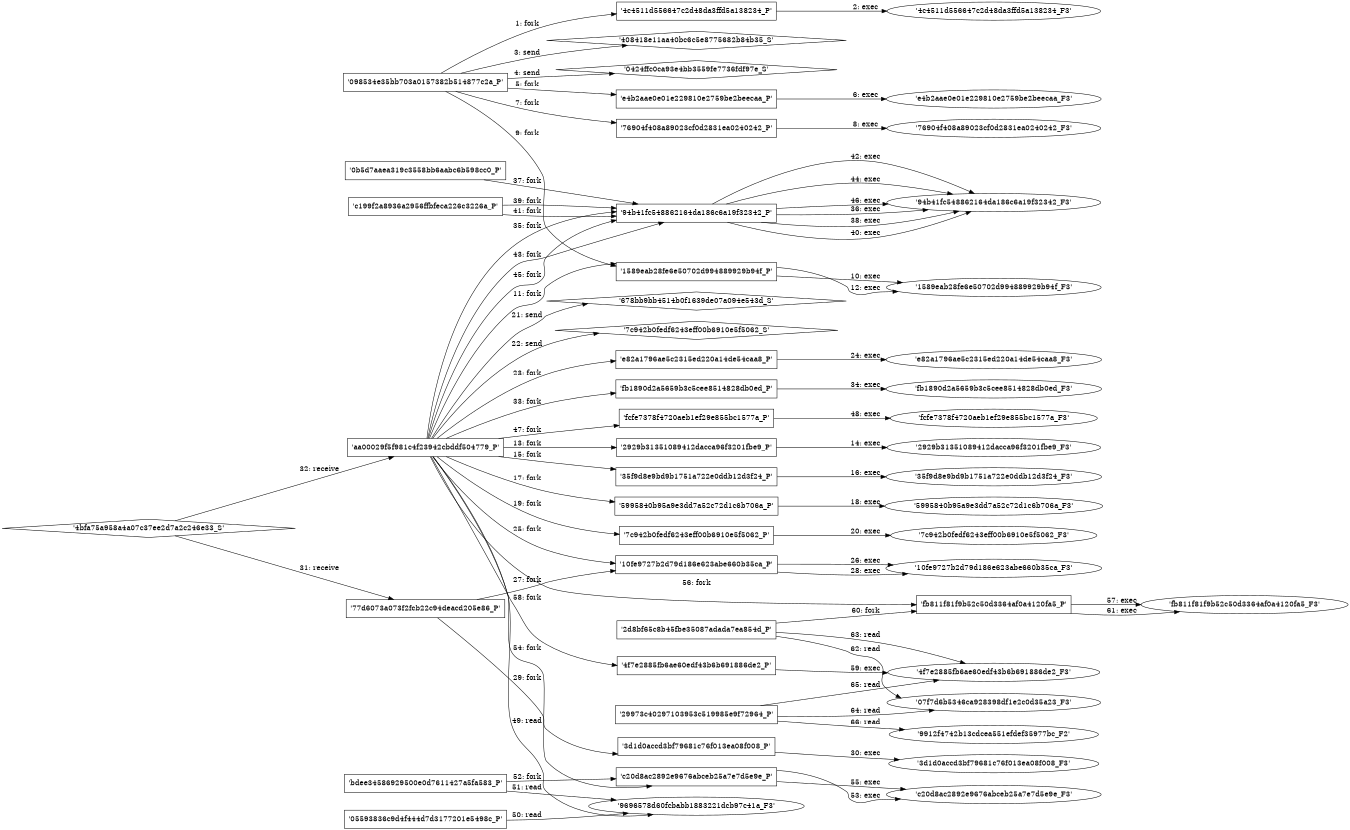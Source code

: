 digraph "D:\Learning\Paper\apt\基于CTI的攻击预警\Dataset\攻击图\ASGfromALLCTI\Attackers use Morse code, other encryption methods in evasive phishing campaign.dot" {
rankdir="LR"
size="9"
fixedsize="false"
splines="true"
nodesep=0.3
ranksep=0
fontsize=10
overlap="scalexy"
engine= "neato"
	"'098534e35bb703a0157382b514877c2a_P'" [node_type=Process shape=box]
	"'4c4511d556647c2d48da3ffd5a138234_P'" [node_type=Process shape=box]
	"'098534e35bb703a0157382b514877c2a_P'" -> "'4c4511d556647c2d48da3ffd5a138234_P'" [label="1: fork"]
	"'4c4511d556647c2d48da3ffd5a138234_P'" [node_type=Process shape=box]
	"'4c4511d556647c2d48da3ffd5a138234_F3'" [node_type=File shape=ellipse]
	"'4c4511d556647c2d48da3ffd5a138234_P'" -> "'4c4511d556647c2d48da3ffd5a138234_F3'" [label="2: exec"]
	"'408418e11aa40bc6c5e8775682b84b35_S'" [node_type=Socket shape=diamond]
	"'098534e35bb703a0157382b514877c2a_P'" [node_type=Process shape=box]
	"'098534e35bb703a0157382b514877c2a_P'" -> "'408418e11aa40bc6c5e8775682b84b35_S'" [label="3: send"]
	"'0424ffc0ca93e4bb3559fe7736fdf97e_S'" [node_type=Socket shape=diamond]
	"'098534e35bb703a0157382b514877c2a_P'" [node_type=Process shape=box]
	"'098534e35bb703a0157382b514877c2a_P'" -> "'0424ffc0ca93e4bb3559fe7736fdf97e_S'" [label="4: send"]
	"'098534e35bb703a0157382b514877c2a_P'" [node_type=Process shape=box]
	"'e4b2aae0e01e229810e2759be2beecaa_P'" [node_type=Process shape=box]
	"'098534e35bb703a0157382b514877c2a_P'" -> "'e4b2aae0e01e229810e2759be2beecaa_P'" [label="5: fork"]
	"'e4b2aae0e01e229810e2759be2beecaa_P'" [node_type=Process shape=box]
	"'e4b2aae0e01e229810e2759be2beecaa_F3'" [node_type=File shape=ellipse]
	"'e4b2aae0e01e229810e2759be2beecaa_P'" -> "'e4b2aae0e01e229810e2759be2beecaa_F3'" [label="6: exec"]
	"'098534e35bb703a0157382b514877c2a_P'" [node_type=Process shape=box]
	"'76904f408a89023cf0d2831ea0240242_P'" [node_type=Process shape=box]
	"'098534e35bb703a0157382b514877c2a_P'" -> "'76904f408a89023cf0d2831ea0240242_P'" [label="7: fork"]
	"'76904f408a89023cf0d2831ea0240242_P'" [node_type=Process shape=box]
	"'76904f408a89023cf0d2831ea0240242_F3'" [node_type=File shape=ellipse]
	"'76904f408a89023cf0d2831ea0240242_P'" -> "'76904f408a89023cf0d2831ea0240242_F3'" [label="8: exec"]
	"'098534e35bb703a0157382b514877c2a_P'" [node_type=Process shape=box]
	"'1589eab28fe6e50702d994889929b94f_P'" [node_type=Process shape=box]
	"'098534e35bb703a0157382b514877c2a_P'" -> "'1589eab28fe6e50702d994889929b94f_P'" [label="9: fork"]
	"'1589eab28fe6e50702d994889929b94f_P'" [node_type=Process shape=box]
	"'1589eab28fe6e50702d994889929b94f_F3'" [node_type=File shape=ellipse]
	"'1589eab28fe6e50702d994889929b94f_P'" -> "'1589eab28fe6e50702d994889929b94f_F3'" [label="10: exec"]
	"'aa00029f5f981c4f23942cbddf504779_P'" [node_type=Process shape=box]
	"'1589eab28fe6e50702d994889929b94f_P'" [node_type=Process shape=box]
	"'aa00029f5f981c4f23942cbddf504779_P'" -> "'1589eab28fe6e50702d994889929b94f_P'" [label="11: fork"]
	"'1589eab28fe6e50702d994889929b94f_P'" [node_type=Process shape=box]
	"'1589eab28fe6e50702d994889929b94f_F3'" [node_type=File shape=ellipse]
	"'1589eab28fe6e50702d994889929b94f_P'" -> "'1589eab28fe6e50702d994889929b94f_F3'" [label="12: exec"]
	"'aa00029f5f981c4f23942cbddf504779_P'" [node_type=Process shape=box]
	"'2929b31351089412dacca96f3201fbe9_P'" [node_type=Process shape=box]
	"'aa00029f5f981c4f23942cbddf504779_P'" -> "'2929b31351089412dacca96f3201fbe9_P'" [label="13: fork"]
	"'2929b31351089412dacca96f3201fbe9_P'" [node_type=Process shape=box]
	"'2929b31351089412dacca96f3201fbe9_F3'" [node_type=File shape=ellipse]
	"'2929b31351089412dacca96f3201fbe9_P'" -> "'2929b31351089412dacca96f3201fbe9_F3'" [label="14: exec"]
	"'aa00029f5f981c4f23942cbddf504779_P'" [node_type=Process shape=box]
	"'35f9d8e9bd9b1751a722e0ddb12d3f24_P'" [node_type=Process shape=box]
	"'aa00029f5f981c4f23942cbddf504779_P'" -> "'35f9d8e9bd9b1751a722e0ddb12d3f24_P'" [label="15: fork"]
	"'35f9d8e9bd9b1751a722e0ddb12d3f24_P'" [node_type=Process shape=box]
	"'35f9d8e9bd9b1751a722e0ddb12d3f24_F3'" [node_type=File shape=ellipse]
	"'35f9d8e9bd9b1751a722e0ddb12d3f24_P'" -> "'35f9d8e9bd9b1751a722e0ddb12d3f24_F3'" [label="16: exec"]
	"'aa00029f5f981c4f23942cbddf504779_P'" [node_type=Process shape=box]
	"'5995840b95a9e3dd7a52c72d1c6b706a_P'" [node_type=Process shape=box]
	"'aa00029f5f981c4f23942cbddf504779_P'" -> "'5995840b95a9e3dd7a52c72d1c6b706a_P'" [label="17: fork"]
	"'5995840b95a9e3dd7a52c72d1c6b706a_P'" [node_type=Process shape=box]
	"'5995840b95a9e3dd7a52c72d1c6b706a_F3'" [node_type=File shape=ellipse]
	"'5995840b95a9e3dd7a52c72d1c6b706a_P'" -> "'5995840b95a9e3dd7a52c72d1c6b706a_F3'" [label="18: exec"]
	"'aa00029f5f981c4f23942cbddf504779_P'" [node_type=Process shape=box]
	"'7c942b0fedf6243eff00b6910e5f5062_P'" [node_type=Process shape=box]
	"'aa00029f5f981c4f23942cbddf504779_P'" -> "'7c942b0fedf6243eff00b6910e5f5062_P'" [label="19: fork"]
	"'7c942b0fedf6243eff00b6910e5f5062_P'" [node_type=Process shape=box]
	"'7c942b0fedf6243eff00b6910e5f5062_F3'" [node_type=File shape=ellipse]
	"'7c942b0fedf6243eff00b6910e5f5062_P'" -> "'7c942b0fedf6243eff00b6910e5f5062_F3'" [label="20: exec"]
	"'678bb9bb4514b0f1639de07a094e543d_S'" [node_type=Socket shape=diamond]
	"'aa00029f5f981c4f23942cbddf504779_P'" [node_type=Process shape=box]
	"'aa00029f5f981c4f23942cbddf504779_P'" -> "'678bb9bb4514b0f1639de07a094e543d_S'" [label="21: send"]
	"'7c942b0fedf6243eff00b6910e5f5062_S'" [node_type=Socket shape=diamond]
	"'aa00029f5f981c4f23942cbddf504779_P'" [node_type=Process shape=box]
	"'aa00029f5f981c4f23942cbddf504779_P'" -> "'7c942b0fedf6243eff00b6910e5f5062_S'" [label="22: send"]
	"'aa00029f5f981c4f23942cbddf504779_P'" [node_type=Process shape=box]
	"'e82a1796ae5c2315ed220a14de54caa8_P'" [node_type=Process shape=box]
	"'aa00029f5f981c4f23942cbddf504779_P'" -> "'e82a1796ae5c2315ed220a14de54caa8_P'" [label="23: fork"]
	"'e82a1796ae5c2315ed220a14de54caa8_P'" [node_type=Process shape=box]
	"'e82a1796ae5c2315ed220a14de54caa8_F3'" [node_type=File shape=ellipse]
	"'e82a1796ae5c2315ed220a14de54caa8_P'" -> "'e82a1796ae5c2315ed220a14de54caa8_F3'" [label="24: exec"]
	"'aa00029f5f981c4f23942cbddf504779_P'" [node_type=Process shape=box]
	"'10fe9727b2d79d186e623abe660b35ca_P'" [node_type=Process shape=box]
	"'aa00029f5f981c4f23942cbddf504779_P'" -> "'10fe9727b2d79d186e623abe660b35ca_P'" [label="25: fork"]
	"'10fe9727b2d79d186e623abe660b35ca_P'" [node_type=Process shape=box]
	"'10fe9727b2d79d186e623abe660b35ca_F3'" [node_type=File shape=ellipse]
	"'10fe9727b2d79d186e623abe660b35ca_P'" -> "'10fe9727b2d79d186e623abe660b35ca_F3'" [label="26: exec"]
	"'77d6073a073f2fcb22c94deacd205e86_P'" [node_type=Process shape=box]
	"'10fe9727b2d79d186e623abe660b35ca_P'" [node_type=Process shape=box]
	"'77d6073a073f2fcb22c94deacd205e86_P'" -> "'10fe9727b2d79d186e623abe660b35ca_P'" [label="27: fork"]
	"'10fe9727b2d79d186e623abe660b35ca_P'" [node_type=Process shape=box]
	"'10fe9727b2d79d186e623abe660b35ca_F3'" [node_type=File shape=ellipse]
	"'10fe9727b2d79d186e623abe660b35ca_P'" -> "'10fe9727b2d79d186e623abe660b35ca_F3'" [label="28: exec"]
	"'77d6073a073f2fcb22c94deacd205e86_P'" [node_type=Process shape=box]
	"'3d1d0accd3bf79681c76f013ea08f008_P'" [node_type=Process shape=box]
	"'77d6073a073f2fcb22c94deacd205e86_P'" -> "'3d1d0accd3bf79681c76f013ea08f008_P'" [label="29: fork"]
	"'3d1d0accd3bf79681c76f013ea08f008_P'" [node_type=Process shape=box]
	"'3d1d0accd3bf79681c76f013ea08f008_F3'" [node_type=File shape=ellipse]
	"'3d1d0accd3bf79681c76f013ea08f008_P'" -> "'3d1d0accd3bf79681c76f013ea08f008_F3'" [label="30: exec"]
	"'77d6073a073f2fcb22c94deacd205e86_P'" [node_type=Process shape=box]
	"'4bfa75a958a4a07c37ee2d7a2c246e33_S'" [node_type=Socket shape=diamond]
	"'4bfa75a958a4a07c37ee2d7a2c246e33_S'" -> "'77d6073a073f2fcb22c94deacd205e86_P'" [label="31: receive"]
	"'aa00029f5f981c4f23942cbddf504779_P'" [node_type=Process shape=box]
	"'4bfa75a958a4a07c37ee2d7a2c246e33_S'" [node_type=Socket shape=diamond]
	"'4bfa75a958a4a07c37ee2d7a2c246e33_S'" -> "'aa00029f5f981c4f23942cbddf504779_P'" [label="32: receive"]
	"'aa00029f5f981c4f23942cbddf504779_P'" [node_type=Process shape=box]
	"'fb1890d2a5659b3c5cee8514828db0ed_P'" [node_type=Process shape=box]
	"'aa00029f5f981c4f23942cbddf504779_P'" -> "'fb1890d2a5659b3c5cee8514828db0ed_P'" [label="33: fork"]
	"'fb1890d2a5659b3c5cee8514828db0ed_P'" [node_type=Process shape=box]
	"'fb1890d2a5659b3c5cee8514828db0ed_F3'" [node_type=File shape=ellipse]
	"'fb1890d2a5659b3c5cee8514828db0ed_P'" -> "'fb1890d2a5659b3c5cee8514828db0ed_F3'" [label="34: exec"]
	"'aa00029f5f981c4f23942cbddf504779_P'" [node_type=Process shape=box]
	"'94b41fc548862164da186c6a19f32342_P'" [node_type=Process shape=box]
	"'aa00029f5f981c4f23942cbddf504779_P'" -> "'94b41fc548862164da186c6a19f32342_P'" [label="35: fork"]
	"'94b41fc548862164da186c6a19f32342_P'" [node_type=Process shape=box]
	"'94b41fc548862164da186c6a19f32342_F3'" [node_type=File shape=ellipse]
	"'94b41fc548862164da186c6a19f32342_P'" -> "'94b41fc548862164da186c6a19f32342_F3'" [label="36: exec"]
	"'0b5d7aaea319c3558bb6aabc6b598cc0_P'" [node_type=Process shape=box]
	"'94b41fc548862164da186c6a19f32342_P'" [node_type=Process shape=box]
	"'0b5d7aaea319c3558bb6aabc6b598cc0_P'" -> "'94b41fc548862164da186c6a19f32342_P'" [label="37: fork"]
	"'94b41fc548862164da186c6a19f32342_P'" [node_type=Process shape=box]
	"'94b41fc548862164da186c6a19f32342_F3'" [node_type=File shape=ellipse]
	"'94b41fc548862164da186c6a19f32342_P'" -> "'94b41fc548862164da186c6a19f32342_F3'" [label="38: exec"]
	"'c199f2a8936a2956ffbfeca226c3226a_P'" [node_type=Process shape=box]
	"'94b41fc548862164da186c6a19f32342_P'" [node_type=Process shape=box]
	"'c199f2a8936a2956ffbfeca226c3226a_P'" -> "'94b41fc548862164da186c6a19f32342_P'" [label="39: fork"]
	"'94b41fc548862164da186c6a19f32342_P'" [node_type=Process shape=box]
	"'94b41fc548862164da186c6a19f32342_F3'" [node_type=File shape=ellipse]
	"'94b41fc548862164da186c6a19f32342_P'" -> "'94b41fc548862164da186c6a19f32342_F3'" [label="40: exec"]
	"'c199f2a8936a2956ffbfeca226c3226a_P'" [node_type=Process shape=box]
	"'94b41fc548862164da186c6a19f32342_P'" [node_type=Process shape=box]
	"'c199f2a8936a2956ffbfeca226c3226a_P'" -> "'94b41fc548862164da186c6a19f32342_P'" [label="41: fork"]
	"'94b41fc548862164da186c6a19f32342_P'" [node_type=Process shape=box]
	"'94b41fc548862164da186c6a19f32342_F3'" [node_type=File shape=ellipse]
	"'94b41fc548862164da186c6a19f32342_P'" -> "'94b41fc548862164da186c6a19f32342_F3'" [label="42: exec"]
	"'aa00029f5f981c4f23942cbddf504779_P'" [node_type=Process shape=box]
	"'94b41fc548862164da186c6a19f32342_P'" [node_type=Process shape=box]
	"'aa00029f5f981c4f23942cbddf504779_P'" -> "'94b41fc548862164da186c6a19f32342_P'" [label="43: fork"]
	"'94b41fc548862164da186c6a19f32342_P'" [node_type=Process shape=box]
	"'94b41fc548862164da186c6a19f32342_F3'" [node_type=File shape=ellipse]
	"'94b41fc548862164da186c6a19f32342_P'" -> "'94b41fc548862164da186c6a19f32342_F3'" [label="44: exec"]
	"'aa00029f5f981c4f23942cbddf504779_P'" [node_type=Process shape=box]
	"'94b41fc548862164da186c6a19f32342_P'" [node_type=Process shape=box]
	"'aa00029f5f981c4f23942cbddf504779_P'" -> "'94b41fc548862164da186c6a19f32342_P'" [label="45: fork"]
	"'94b41fc548862164da186c6a19f32342_P'" [node_type=Process shape=box]
	"'94b41fc548862164da186c6a19f32342_F3'" [node_type=File shape=ellipse]
	"'94b41fc548862164da186c6a19f32342_P'" -> "'94b41fc548862164da186c6a19f32342_F3'" [label="46: exec"]
	"'aa00029f5f981c4f23942cbddf504779_P'" [node_type=Process shape=box]
	"'fcfe7378f4720aeb1ef29e855bc1577a_P'" [node_type=Process shape=box]
	"'aa00029f5f981c4f23942cbddf504779_P'" -> "'fcfe7378f4720aeb1ef29e855bc1577a_P'" [label="47: fork"]
	"'fcfe7378f4720aeb1ef29e855bc1577a_P'" [node_type=Process shape=box]
	"'fcfe7378f4720aeb1ef29e855bc1577a_F3'" [node_type=File shape=ellipse]
	"'fcfe7378f4720aeb1ef29e855bc1577a_P'" -> "'fcfe7378f4720aeb1ef29e855bc1577a_F3'" [label="48: exec"]
	"'9696578d60fcbabb1883221dcb97c41a_F3'" [node_type=file shape=ellipse]
	"'aa00029f5f981c4f23942cbddf504779_P'" [node_type=Process shape=box]
	"'aa00029f5f981c4f23942cbddf504779_P'" -> "'9696578d60fcbabb1883221dcb97c41a_F3'" [label="49: read"]
	"'9696578d60fcbabb1883221dcb97c41a_F3'" [node_type=file shape=ellipse]
	"'05593836c9d4f444d7d3177201e5498c_P'" [node_type=Process shape=box]
	"'05593836c9d4f444d7d3177201e5498c_P'" -> "'9696578d60fcbabb1883221dcb97c41a_F3'" [label="50: read"]
	"'9696578d60fcbabb1883221dcb97c41a_F3'" [node_type=file shape=ellipse]
	"'bdee34586929500e0d7611427a5fa583_P'" [node_type=Process shape=box]
	"'bdee34586929500e0d7611427a5fa583_P'" -> "'9696578d60fcbabb1883221dcb97c41a_F3'" [label="51: read"]
	"'bdee34586929500e0d7611427a5fa583_P'" [node_type=Process shape=box]
	"'c20d8ac2892e9676abceb25a7e7d5e9e_P'" [node_type=Process shape=box]
	"'bdee34586929500e0d7611427a5fa583_P'" -> "'c20d8ac2892e9676abceb25a7e7d5e9e_P'" [label="52: fork"]
	"'c20d8ac2892e9676abceb25a7e7d5e9e_P'" [node_type=Process shape=box]
	"'c20d8ac2892e9676abceb25a7e7d5e9e_F3'" [node_type=File shape=ellipse]
	"'c20d8ac2892e9676abceb25a7e7d5e9e_P'" -> "'c20d8ac2892e9676abceb25a7e7d5e9e_F3'" [label="53: exec"]
	"'aa00029f5f981c4f23942cbddf504779_P'" [node_type=Process shape=box]
	"'c20d8ac2892e9676abceb25a7e7d5e9e_P'" [node_type=Process shape=box]
	"'aa00029f5f981c4f23942cbddf504779_P'" -> "'c20d8ac2892e9676abceb25a7e7d5e9e_P'" [label="54: fork"]
	"'c20d8ac2892e9676abceb25a7e7d5e9e_P'" [node_type=Process shape=box]
	"'c20d8ac2892e9676abceb25a7e7d5e9e_F3'" [node_type=File shape=ellipse]
	"'c20d8ac2892e9676abceb25a7e7d5e9e_P'" -> "'c20d8ac2892e9676abceb25a7e7d5e9e_F3'" [label="55: exec"]
	"'aa00029f5f981c4f23942cbddf504779_P'" [node_type=Process shape=box]
	"'fb811f81f9b52c50d3364af0a4120fa5_P'" [node_type=Process shape=box]
	"'aa00029f5f981c4f23942cbddf504779_P'" -> "'fb811f81f9b52c50d3364af0a4120fa5_P'" [label="56: fork"]
	"'fb811f81f9b52c50d3364af0a4120fa5_P'" [node_type=Process shape=box]
	"'fb811f81f9b52c50d3364af0a4120fa5_F3'" [node_type=File shape=ellipse]
	"'fb811f81f9b52c50d3364af0a4120fa5_P'" -> "'fb811f81f9b52c50d3364af0a4120fa5_F3'" [label="57: exec"]
	"'aa00029f5f981c4f23942cbddf504779_P'" [node_type=Process shape=box]
	"'4f7e2885fb6ae60edf43b6b691886de2_P'" [node_type=Process shape=box]
	"'aa00029f5f981c4f23942cbddf504779_P'" -> "'4f7e2885fb6ae60edf43b6b691886de2_P'" [label="58: fork"]
	"'4f7e2885fb6ae60edf43b6b691886de2_P'" [node_type=Process shape=box]
	"'4f7e2885fb6ae60edf43b6b691886de2_F3'" [node_type=File shape=ellipse]
	"'4f7e2885fb6ae60edf43b6b691886de2_P'" -> "'4f7e2885fb6ae60edf43b6b691886de2_F3'" [label="59: exec"]
	"'2d8bf65c8b45fbe35087adada7ea854d_P'" [node_type=Process shape=box]
	"'fb811f81f9b52c50d3364af0a4120fa5_P'" [node_type=Process shape=box]
	"'2d8bf65c8b45fbe35087adada7ea854d_P'" -> "'fb811f81f9b52c50d3364af0a4120fa5_P'" [label="60: fork"]
	"'fb811f81f9b52c50d3364af0a4120fa5_P'" [node_type=Process shape=box]
	"'fb811f81f9b52c50d3364af0a4120fa5_F3'" [node_type=File shape=ellipse]
	"'fb811f81f9b52c50d3364af0a4120fa5_P'" -> "'fb811f81f9b52c50d3364af0a4120fa5_F3'" [label="61: exec"]
	"'07f7d6b5346ca928398df1e2c0d35a23_F3'" [node_type=file shape=ellipse]
	"'2d8bf65c8b45fbe35087adada7ea854d_P'" [node_type=Process shape=box]
	"'2d8bf65c8b45fbe35087adada7ea854d_P'" -> "'07f7d6b5346ca928398df1e2c0d35a23_F3'" [label="62: read"]
	"'4f7e2885fb6ae60edf43b6b691886de2_F3'" [node_type=file shape=ellipse]
	"'2d8bf65c8b45fbe35087adada7ea854d_P'" [node_type=Process shape=box]
	"'2d8bf65c8b45fbe35087adada7ea854d_P'" -> "'4f7e2885fb6ae60edf43b6b691886de2_F3'" [label="63: read"]
	"'07f7d6b5346ca928398df1e2c0d35a23_F3'" [node_type=file shape=ellipse]
	"'29973c40297103953c519985e9f72964_P'" [node_type=Process shape=box]
	"'29973c40297103953c519985e9f72964_P'" -> "'07f7d6b5346ca928398df1e2c0d35a23_F3'" [label="64: read"]
	"'4f7e2885fb6ae60edf43b6b691886de2_F3'" [node_type=file shape=ellipse]
	"'29973c40297103953c519985e9f72964_P'" [node_type=Process shape=box]
	"'29973c40297103953c519985e9f72964_P'" -> "'4f7e2885fb6ae60edf43b6b691886de2_F3'" [label="65: read"]
	"'9912f4742b13cdcea551efdef35977bc_F2'" [node_type=file shape=ellipse]
	"'29973c40297103953c519985e9f72964_P'" [node_type=Process shape=box]
	"'29973c40297103953c519985e9f72964_P'" -> "'9912f4742b13cdcea551efdef35977bc_F2'" [label="66: read"]
}
